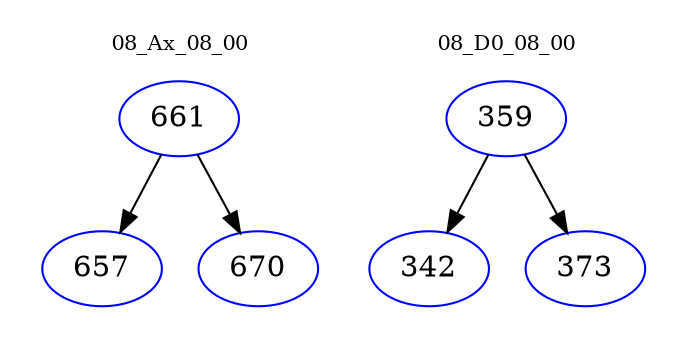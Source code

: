 digraph{
subgraph cluster_0 {
color = white
label = "08_Ax_08_00";
fontsize=10;
T0_661 [label="661", color="blue"]
T0_661 -> T0_657 [color="black"]
T0_657 [label="657", color="blue"]
T0_661 -> T0_670 [color="black"]
T0_670 [label="670", color="blue"]
}
subgraph cluster_1 {
color = white
label = "08_D0_08_00";
fontsize=10;
T1_359 [label="359", color="blue"]
T1_359 -> T1_342 [color="black"]
T1_342 [label="342", color="blue"]
T1_359 -> T1_373 [color="black"]
T1_373 [label="373", color="blue"]
}
}
